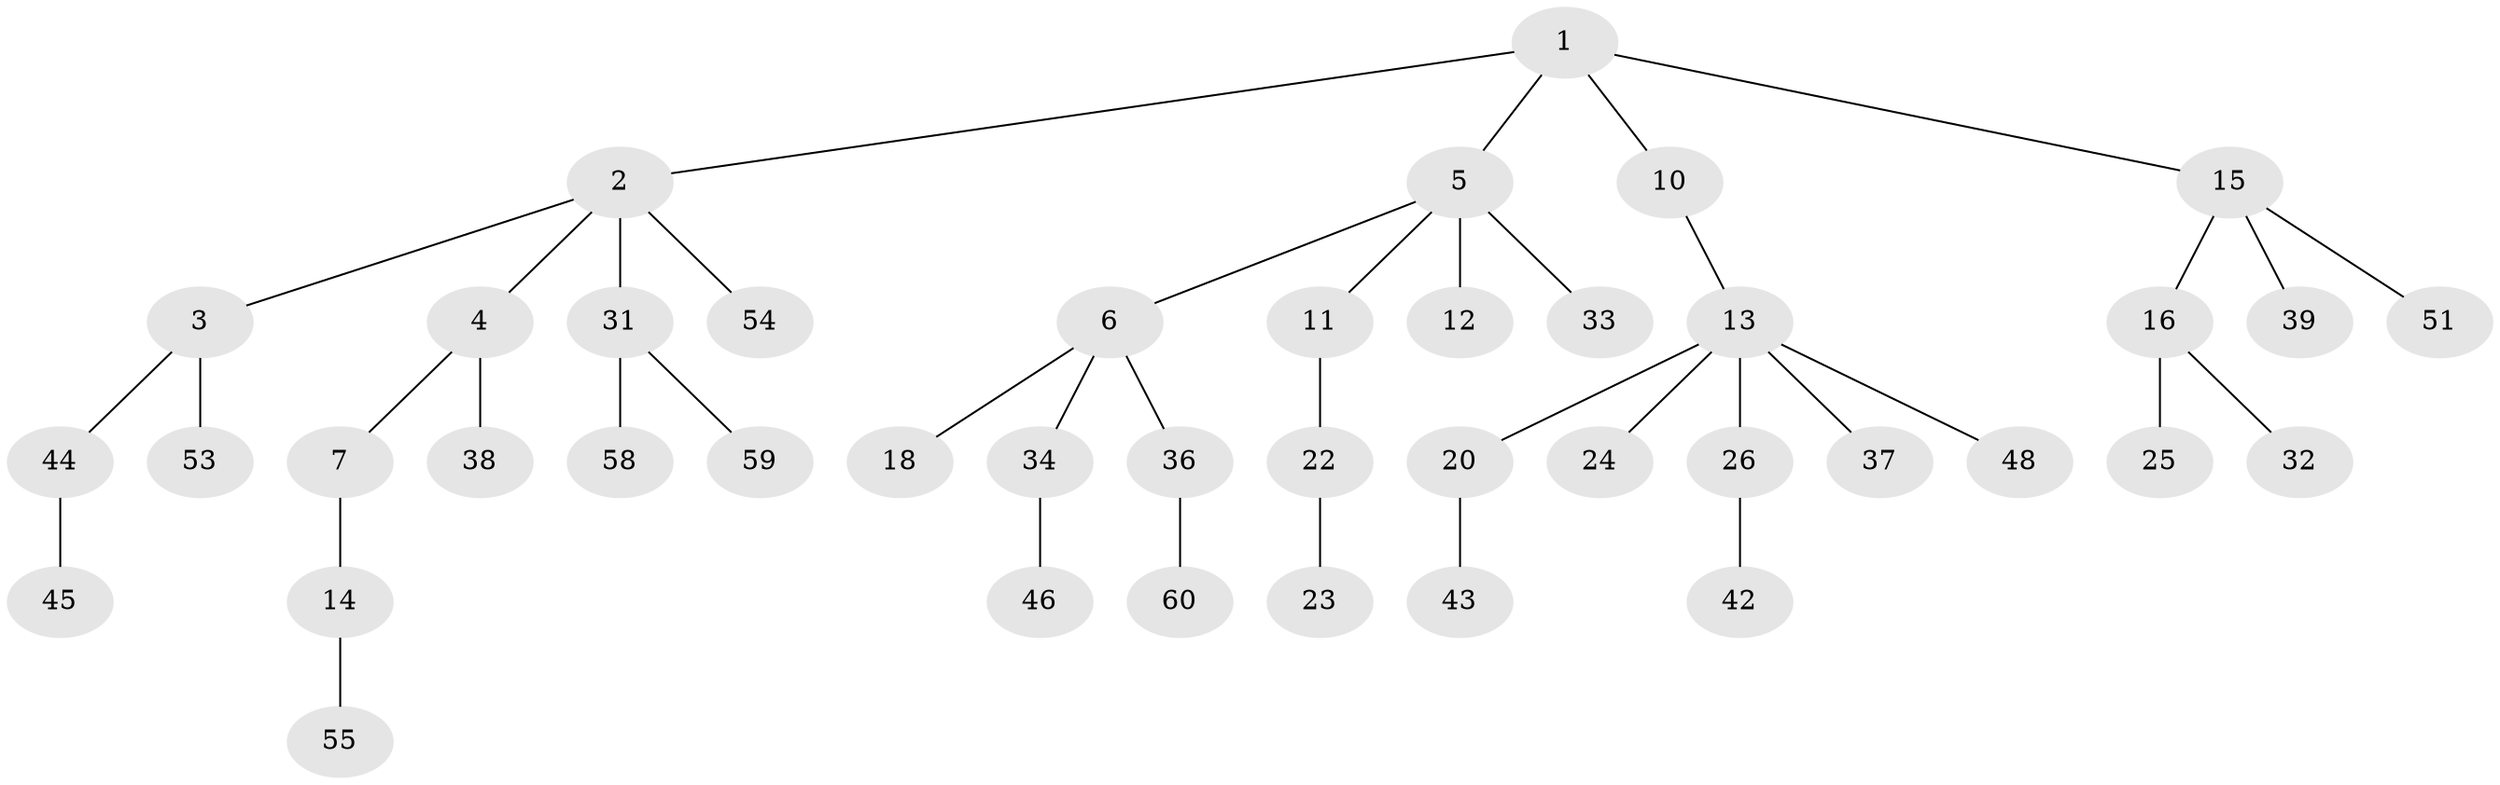 // Generated by graph-tools (version 1.1) at 2025/24/03/03/25 07:24:08]
// undirected, 42 vertices, 41 edges
graph export_dot {
graph [start="1"]
  node [color=gray90,style=filled];
  1 [super="+8"];
  2 [super="+57"];
  3 [super="+17"];
  4 [super="+19"];
  5 [super="+28"];
  6 [super="+9"];
  7;
  10;
  11;
  12;
  13 [super="+21"];
  14 [super="+40"];
  15 [super="+30"];
  16 [super="+27"];
  18;
  20 [super="+35"];
  22 [super="+49"];
  23;
  24;
  25;
  26 [super="+29"];
  31 [super="+56"];
  32;
  33 [super="+50"];
  34;
  36;
  37 [super="+41"];
  38;
  39;
  42 [super="+52"];
  43;
  44 [super="+47"];
  45;
  46;
  48;
  51;
  53;
  54;
  55;
  58;
  59;
  60;
  1 -- 2;
  1 -- 5;
  1 -- 10;
  1 -- 15;
  2 -- 3;
  2 -- 4;
  2 -- 31;
  2 -- 54;
  3 -- 53;
  3 -- 44;
  4 -- 7;
  4 -- 38;
  5 -- 6;
  5 -- 11;
  5 -- 12;
  5 -- 33;
  6 -- 34;
  6 -- 18;
  6 -- 36;
  7 -- 14;
  10 -- 13;
  11 -- 22;
  13 -- 20;
  13 -- 48;
  13 -- 37;
  13 -- 24;
  13 -- 26;
  14 -- 55;
  15 -- 16;
  15 -- 51;
  15 -- 39;
  16 -- 25;
  16 -- 32;
  20 -- 43;
  22 -- 23;
  26 -- 42;
  31 -- 58;
  31 -- 59;
  34 -- 46;
  36 -- 60;
  44 -- 45;
}
